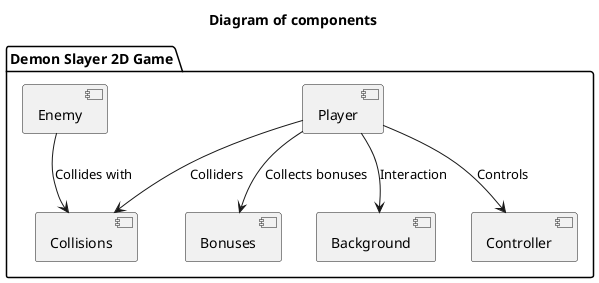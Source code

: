 @startuml

title Diagram of components


'skinparam componentStyle uml2

package "Demon Slayer 2D Game" {
  component Player as player
  component Controller as controller
  component Enemy as enemy
  component Collisions as collisions
  component Bonuses as bonuses
  component Background as background

  player -down-> controller : Controls
  player --> collisions : Colliders
  player --> bonuses : Collects bonuses
  player --> background : Interaction
  enemy --> collisions : Collides with
}

@enduml